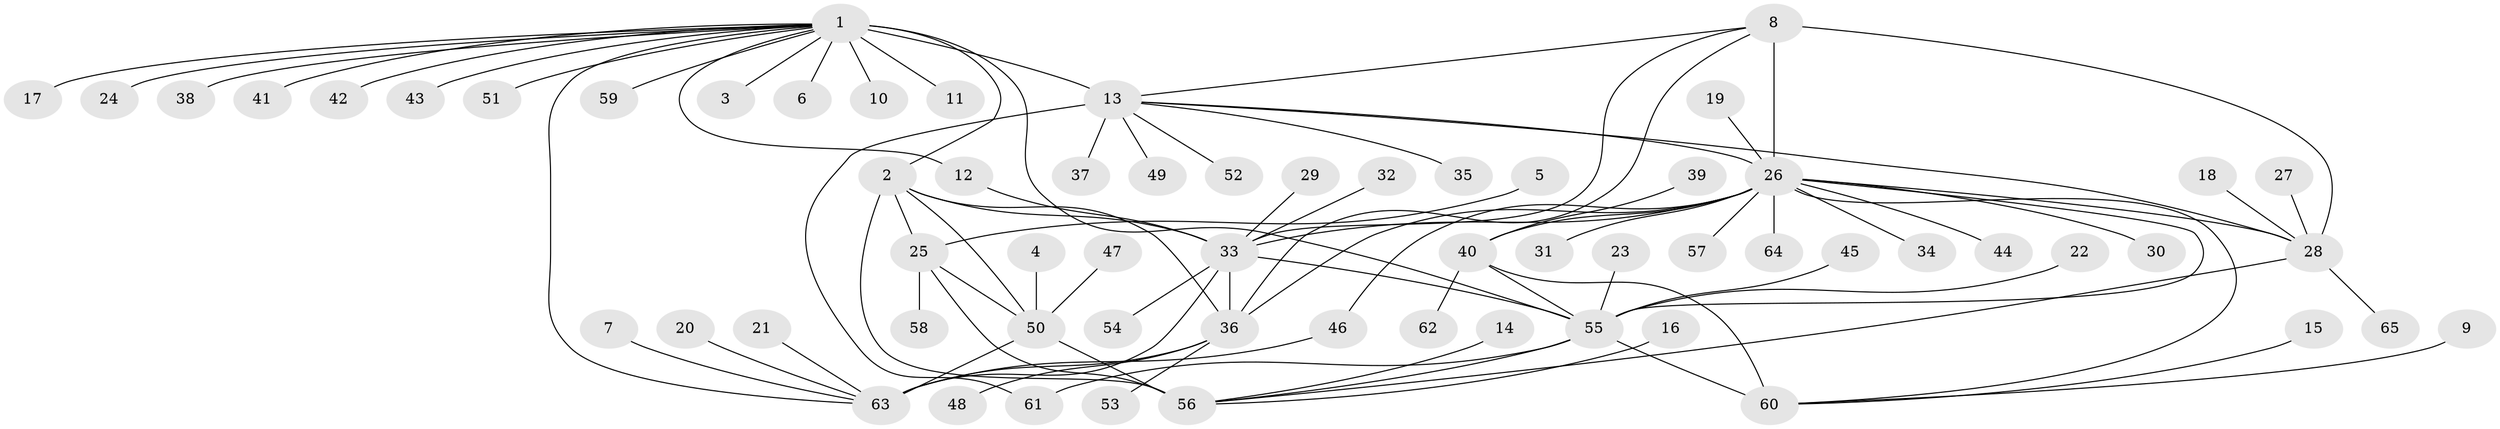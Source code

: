 // original degree distribution, {9: 0.03875968992248062, 7: 0.07751937984496124, 14: 0.007751937984496124, 6: 0.015503875968992248, 8: 0.031007751937984496, 13: 0.007751937984496124, 11: 0.023255813953488372, 10: 0.023255813953488372, 5: 0.007751937984496124, 3: 0.046511627906976744, 2: 0.14728682170542637, 1: 0.5736434108527132}
// Generated by graph-tools (version 1.1) at 2025/50/03/09/25 03:50:40]
// undirected, 65 vertices, 88 edges
graph export_dot {
graph [start="1"]
  node [color=gray90,style=filled];
  1;
  2;
  3;
  4;
  5;
  6;
  7;
  8;
  9;
  10;
  11;
  12;
  13;
  14;
  15;
  16;
  17;
  18;
  19;
  20;
  21;
  22;
  23;
  24;
  25;
  26;
  27;
  28;
  29;
  30;
  31;
  32;
  33;
  34;
  35;
  36;
  37;
  38;
  39;
  40;
  41;
  42;
  43;
  44;
  45;
  46;
  47;
  48;
  49;
  50;
  51;
  52;
  53;
  54;
  55;
  56;
  57;
  58;
  59;
  60;
  61;
  62;
  63;
  64;
  65;
  1 -- 2 [weight=1.0];
  1 -- 3 [weight=1.0];
  1 -- 6 [weight=1.0];
  1 -- 10 [weight=1.0];
  1 -- 11 [weight=1.0];
  1 -- 12 [weight=1.0];
  1 -- 13 [weight=8.0];
  1 -- 17 [weight=1.0];
  1 -- 24 [weight=1.0];
  1 -- 38 [weight=1.0];
  1 -- 41 [weight=1.0];
  1 -- 42 [weight=1.0];
  1 -- 43 [weight=1.0];
  1 -- 51 [weight=1.0];
  1 -- 55 [weight=1.0];
  1 -- 59 [weight=1.0];
  1 -- 63 [weight=1.0];
  2 -- 25 [weight=1.0];
  2 -- 33 [weight=1.0];
  2 -- 36 [weight=1.0];
  2 -- 50 [weight=1.0];
  2 -- 56 [weight=3.0];
  4 -- 50 [weight=1.0];
  5 -- 25 [weight=1.0];
  7 -- 63 [weight=1.0];
  8 -- 13 [weight=1.0];
  8 -- 26 [weight=3.0];
  8 -- 28 [weight=1.0];
  8 -- 33 [weight=1.0];
  8 -- 36 [weight=1.0];
  9 -- 60 [weight=1.0];
  12 -- 33 [weight=1.0];
  13 -- 26 [weight=3.0];
  13 -- 28 [weight=1.0];
  13 -- 35 [weight=1.0];
  13 -- 37 [weight=1.0];
  13 -- 49 [weight=1.0];
  13 -- 52 [weight=1.0];
  13 -- 61 [weight=1.0];
  14 -- 56 [weight=1.0];
  15 -- 60 [weight=1.0];
  16 -- 56 [weight=1.0];
  18 -- 28 [weight=1.0];
  19 -- 26 [weight=1.0];
  20 -- 63 [weight=1.0];
  21 -- 63 [weight=1.0];
  22 -- 55 [weight=1.0];
  23 -- 55 [weight=1.0];
  25 -- 50 [weight=1.0];
  25 -- 56 [weight=3.0];
  25 -- 58 [weight=1.0];
  26 -- 28 [weight=3.0];
  26 -- 30 [weight=1.0];
  26 -- 31 [weight=1.0];
  26 -- 33 [weight=1.0];
  26 -- 34 [weight=1.0];
  26 -- 36 [weight=1.0];
  26 -- 40 [weight=1.0];
  26 -- 44 [weight=1.0];
  26 -- 46 [weight=1.0];
  26 -- 55 [weight=2.0];
  26 -- 57 [weight=1.0];
  26 -- 60 [weight=2.0];
  26 -- 64 [weight=1.0];
  27 -- 28 [weight=1.0];
  28 -- 56 [weight=1.0];
  28 -- 65 [weight=1.0];
  29 -- 33 [weight=1.0];
  32 -- 33 [weight=1.0];
  33 -- 36 [weight=4.0];
  33 -- 54 [weight=1.0];
  33 -- 55 [weight=1.0];
  33 -- 63 [weight=4.0];
  36 -- 48 [weight=1.0];
  36 -- 53 [weight=1.0];
  36 -- 63 [weight=1.0];
  39 -- 40 [weight=1.0];
  40 -- 55 [weight=2.0];
  40 -- 60 [weight=2.0];
  40 -- 62 [weight=1.0];
  45 -- 55 [weight=1.0];
  46 -- 63 [weight=1.0];
  47 -- 50 [weight=1.0];
  50 -- 56 [weight=3.0];
  50 -- 63 [weight=1.0];
  55 -- 56 [weight=1.0];
  55 -- 60 [weight=4.0];
  55 -- 61 [weight=1.0];
}
